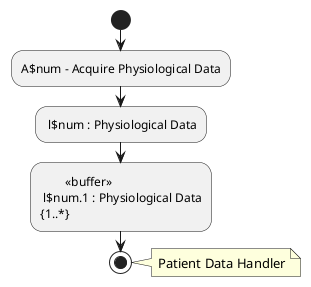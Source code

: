 @startuml acquire_physiological_data

!$num = 1

start
:A$num - Acquire Physiological Data; <<acceptEvent>>

: l$num : Physiological Data;<<rect>>

:        <<buffer>>\n l$num.1 : Physiological Data\n{1..*};

stop 

note right
Patient Data Handler
end note

@enduml